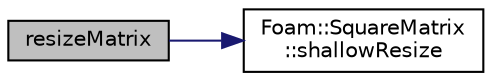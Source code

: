 digraph "resizeMatrix"
{
  bgcolor="transparent";
  edge [fontname="Helvetica",fontsize="10",labelfontname="Helvetica",labelfontsize="10"];
  node [fontname="Helvetica",fontsize="10",shape=record];
  rankdir="LR";
  Node542 [label="resizeMatrix",height=0.2,width=0.4,color="black", fillcolor="grey75", style="filled", fontcolor="black"];
  Node542 -> Node543 [color="midnightblue",fontsize="10",style="solid",fontname="Helvetica"];
  Node543 [label="Foam::SquareMatrix\l::shallowResize",height=0.2,width=0.4,color="black",URL="$a28221.html#ace33232063f6ee339e811da9867a4091",tooltip="Resize the matrix without reallocating storage (unsafe) "];
}
